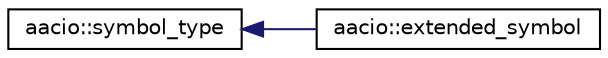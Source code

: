 digraph "Graphical Class Hierarchy"
{
  edge [fontname="Helvetica",fontsize="10",labelfontname="Helvetica",labelfontsize="10"];
  node [fontname="Helvetica",fontsize="10",shape=record];
  rankdir="LR";
  Node0 [label="aacio::symbol_type",height=0.2,width=0.4,color="black", fillcolor="white", style="filled",URL="$structaacio_1_1symbol__type.html"];
  Node0 -> Node1 [dir="back",color="midnightblue",fontsize="10",style="solid",fontname="Helvetica"];
  Node1 [label="aacio::extended_symbol",height=0.2,width=0.4,color="black", fillcolor="white", style="filled",URL="$structaacio_1_1extended__symbol.html"];
}
